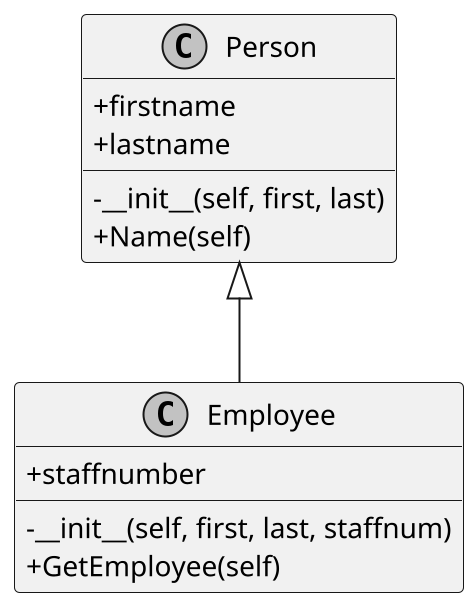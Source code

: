 @startuml
skinparam monochrome true
skinparam classAttributeIconSize 0
scale 2

class Person {
  +firstname
  +lastname
  -__init__(self, first, last)
  +Name(self)
}

Person <|-- Employee
class Employee {
  +staffnumber
  -__init__(self, first, last, staffnum)
  +GetEmployee(self)
}

' customizable epilog
' here you may add notes and associations

@enduml

